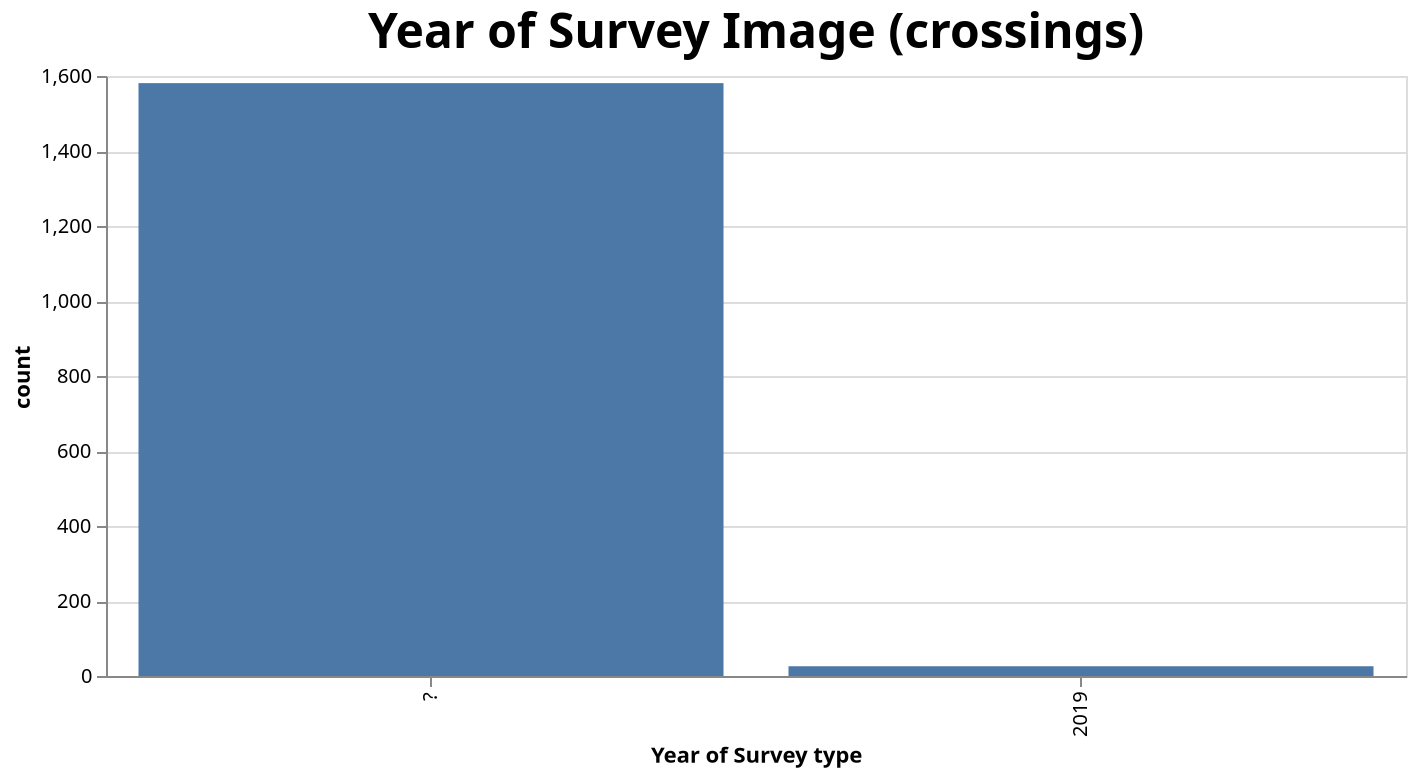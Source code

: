 {
  "config": {
    "view": {
      "continuousWidth": 300,
      "continuousHeight": 300
    },
    "title": {
      "fontSize": 24
    }
  },
  "data": {
    "name": "data-319e8fd2a40444defdc2124e77ad7648"
  },
  "mark": {
    "type": "bar"
  },
  "encoding": {
    "tooltip": [
      {
        "field": "percent",
        "type": "nominal"
      }
    ],
    "x": {
      "field": "Year of Survey type",
      "sort": "-y",
      "type": "nominal"
    },
    "y": {
      "field": "count",
      "type": "quantitative"
    }
  },
  "height": 300,
  "params": [
    {
      "name": "param_11",
      "select": {
        "type": "interval",
        "encodings": [
          "x",
          "y"
        ]
      },
      "bind": "scales"
    }
  ],
  "title": "Year of Survey Image (crossings)",
  "width": 650,
  "$schema": "https://vega.github.io/schema/vega-lite/v5.8.0.json",
  "datasets": {
    "data-319e8fd2a40444defdc2124e77ad7648": [
      {
        "Year of Survey type": "?",
        "count": 1581,
        "percent": "98.38%"
      },
      {
        "Year of Survey type": "2019",
        "count": 26,
        "percent": "1.62%"
      }
    ]
  }
}